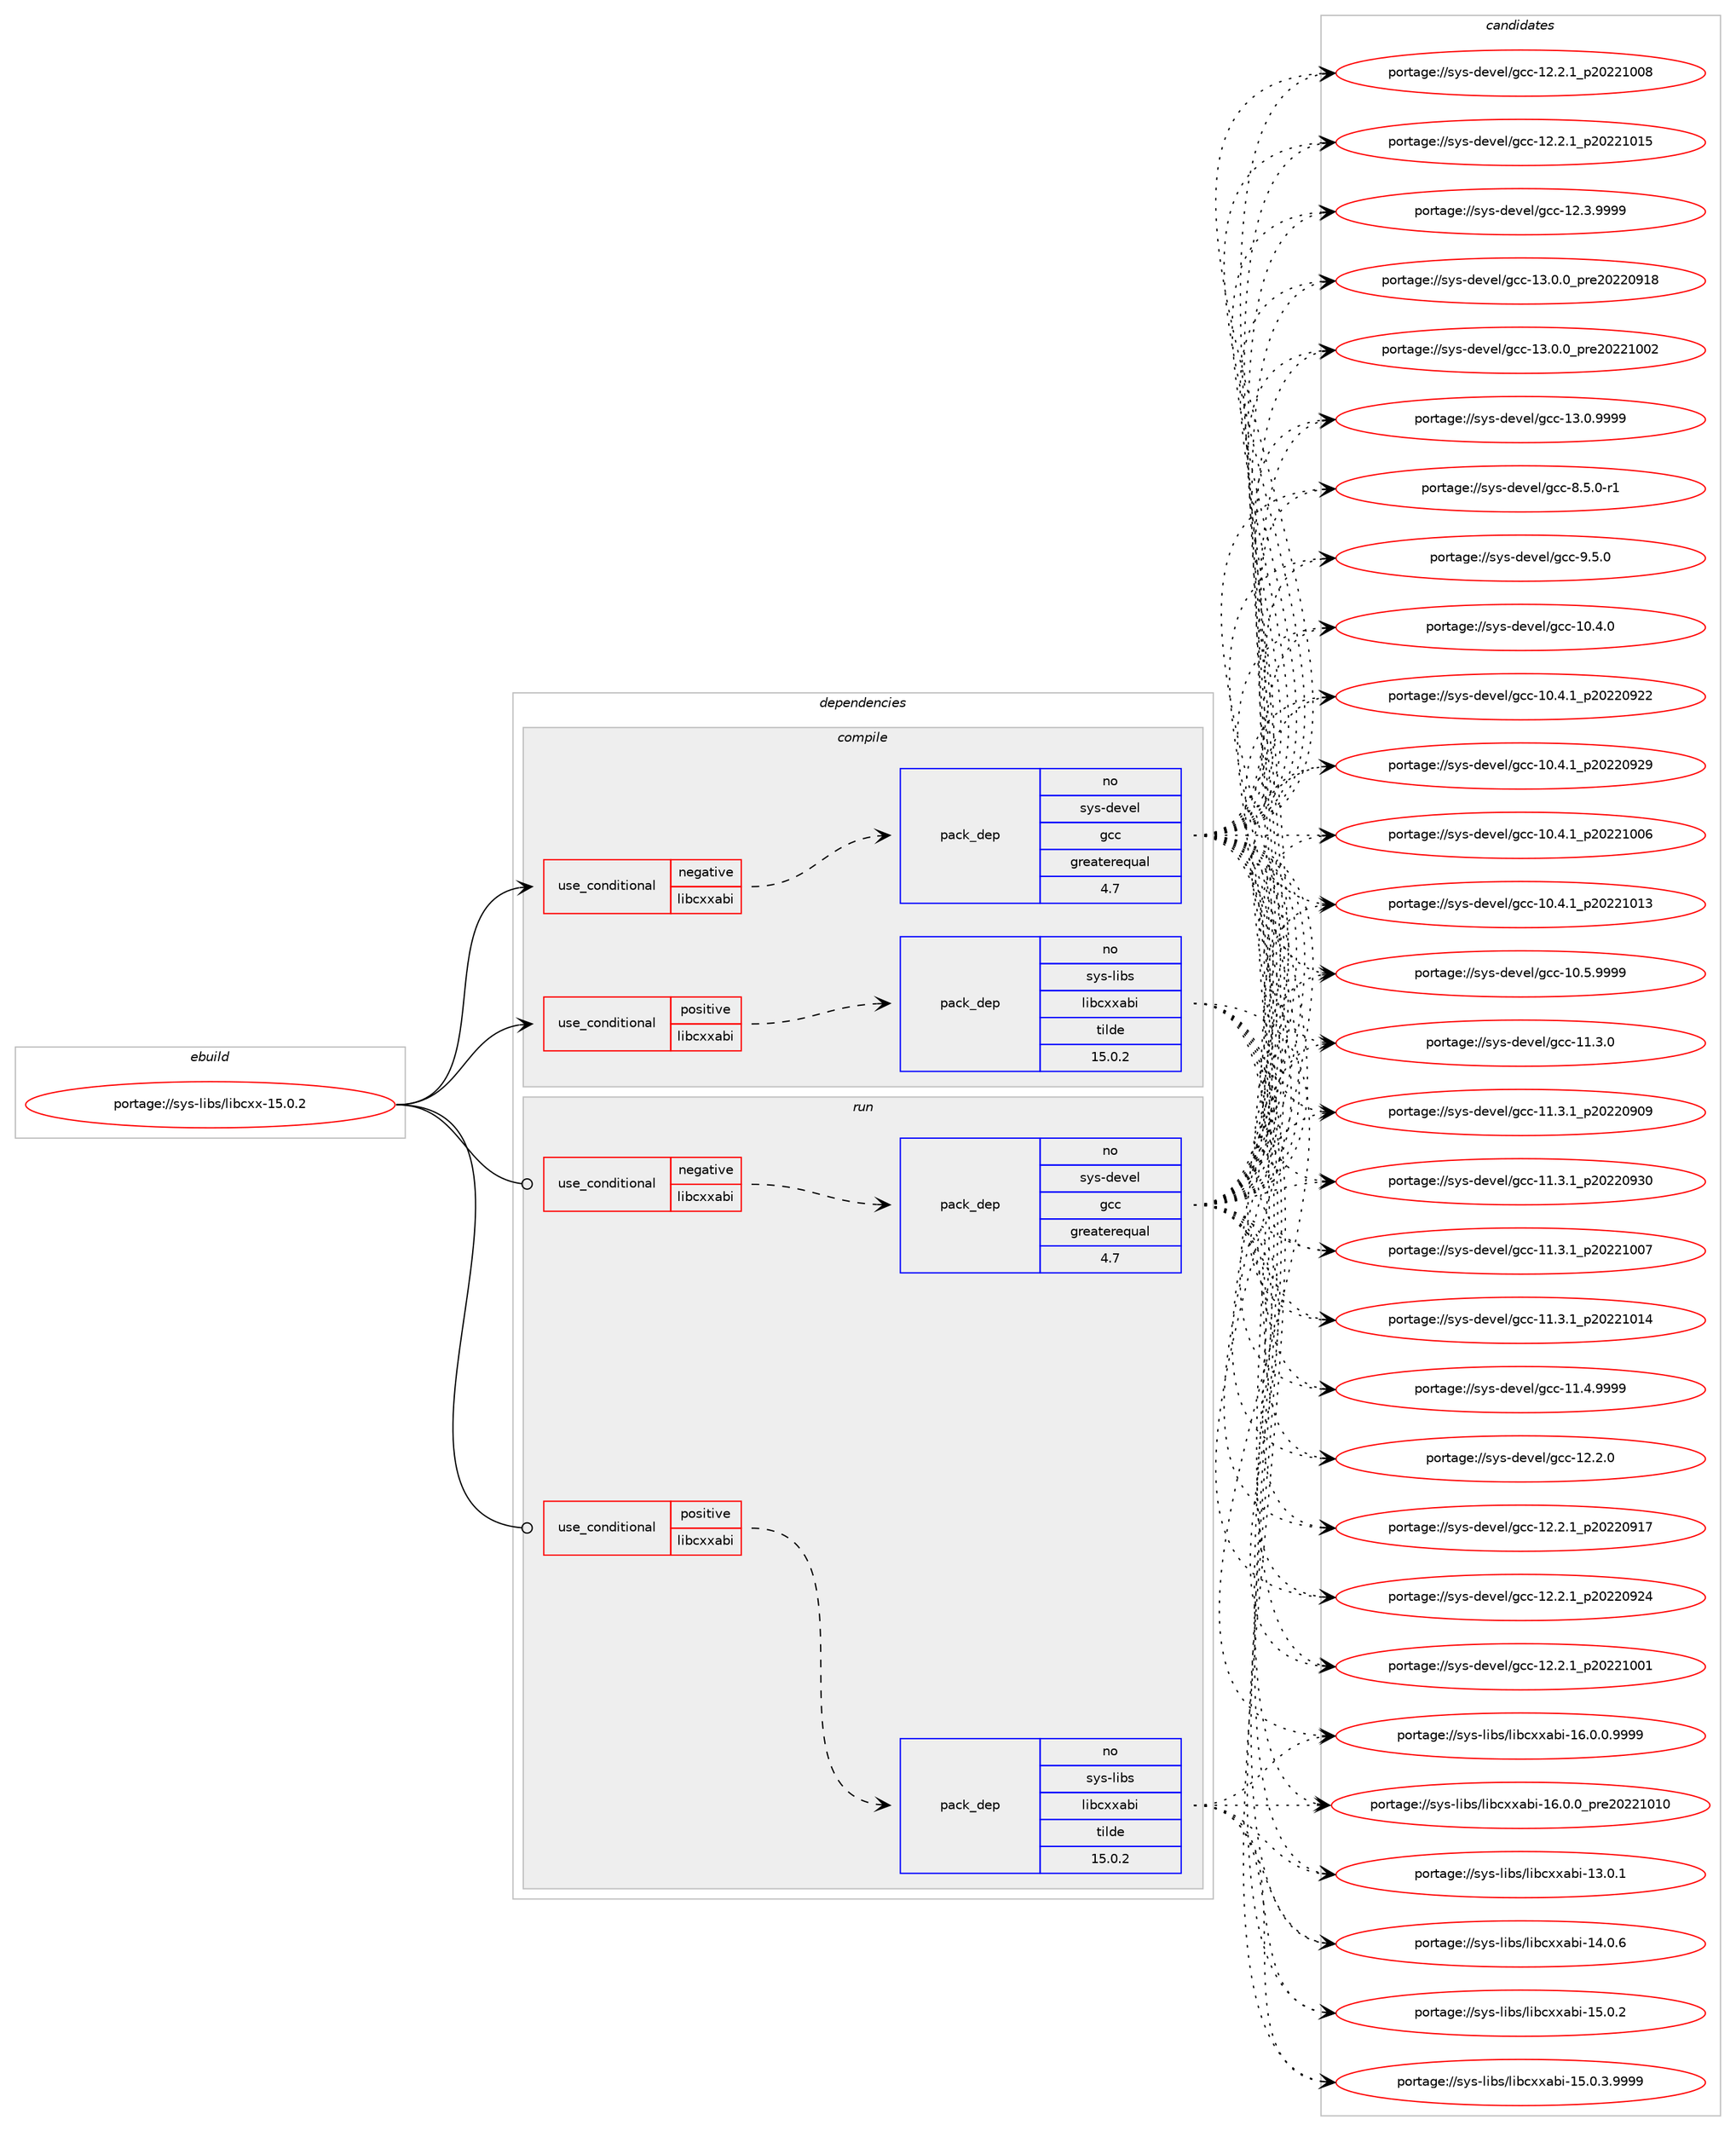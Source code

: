 digraph prolog {

# *************
# Graph options
# *************

newrank=true;
concentrate=true;
compound=true;
graph [rankdir=LR,fontname=Helvetica,fontsize=10,ranksep=1.5];#, ranksep=2.5, nodesep=0.2];
edge  [arrowhead=vee];
node  [fontname=Helvetica,fontsize=10];

# **********
# The ebuild
# **********

subgraph cluster_leftcol {
color=gray;
rank=same;
label=<<i>ebuild</i>>;
id [label="portage://sys-libs/libcxx-15.0.2", color=red, width=4, href="../sys-libs/libcxx-15.0.2.svg"];
}

# ****************
# The dependencies
# ****************

subgraph cluster_midcol {
color=gray;
label=<<i>dependencies</i>>;
subgraph cluster_compile {
fillcolor="#eeeeee";
style=filled;
label=<<i>compile</i>>;
subgraph cond220 {
dependency369 [label=<<TABLE BORDER="0" CELLBORDER="1" CELLSPACING="0" CELLPADDING="4"><TR><TD ROWSPAN="3" CELLPADDING="10">use_conditional</TD></TR><TR><TD>negative</TD></TR><TR><TD>libcxxabi</TD></TR></TABLE>>, shape=none, color=red];
subgraph pack148 {
dependency370 [label=<<TABLE BORDER="0" CELLBORDER="1" CELLSPACING="0" CELLPADDING="4" WIDTH="220"><TR><TD ROWSPAN="6" CELLPADDING="30">pack_dep</TD></TR><TR><TD WIDTH="110">no</TD></TR><TR><TD>sys-devel</TD></TR><TR><TD>gcc</TD></TR><TR><TD>greaterequal</TD></TR><TR><TD>4.7</TD></TR></TABLE>>, shape=none, color=blue];
}
dependency369:e -> dependency370:w [weight=20,style="dashed",arrowhead="vee"];
}
id:e -> dependency369:w [weight=20,style="solid",arrowhead="vee"];
subgraph cond221 {
dependency371 [label=<<TABLE BORDER="0" CELLBORDER="1" CELLSPACING="0" CELLPADDING="4"><TR><TD ROWSPAN="3" CELLPADDING="10">use_conditional</TD></TR><TR><TD>positive</TD></TR><TR><TD>libcxxabi</TD></TR></TABLE>>, shape=none, color=red];
subgraph pack149 {
dependency372 [label=<<TABLE BORDER="0" CELLBORDER="1" CELLSPACING="0" CELLPADDING="4" WIDTH="220"><TR><TD ROWSPAN="6" CELLPADDING="30">pack_dep</TD></TR><TR><TD WIDTH="110">no</TD></TR><TR><TD>sys-libs</TD></TR><TR><TD>libcxxabi</TD></TR><TR><TD>tilde</TD></TR><TR><TD>15.0.2</TD></TR></TABLE>>, shape=none, color=blue];
}
dependency371:e -> dependency372:w [weight=20,style="dashed",arrowhead="vee"];
}
id:e -> dependency371:w [weight=20,style="solid",arrowhead="vee"];
# *** BEGIN UNKNOWN DEPENDENCY TYPE (TODO) ***
# id -> package_dependency(portage://sys-libs/libcxx-15.0.2,install,no,sys-devel,llvm,none,[,,],[slot(15)],[])
# *** END UNKNOWN DEPENDENCY TYPE (TODO) ***

# *** BEGIN UNKNOWN DEPENDENCY TYPE (TODO) ***
# id -> package_dependency(portage://sys-libs/libcxx-15.0.2,install,strong,sys-devel,llvm,none,[,,],[slot(0)],[])
# *** END UNKNOWN DEPENDENCY TYPE (TODO) ***

}
subgraph cluster_compileandrun {
fillcolor="#eeeeee";
style=filled;
label=<<i>compile and run</i>>;
}
subgraph cluster_run {
fillcolor="#eeeeee";
style=filled;
label=<<i>run</i>>;
subgraph cond222 {
dependency373 [label=<<TABLE BORDER="0" CELLBORDER="1" CELLSPACING="0" CELLPADDING="4"><TR><TD ROWSPAN="3" CELLPADDING="10">use_conditional</TD></TR><TR><TD>negative</TD></TR><TR><TD>libcxxabi</TD></TR></TABLE>>, shape=none, color=red];
subgraph pack150 {
dependency374 [label=<<TABLE BORDER="0" CELLBORDER="1" CELLSPACING="0" CELLPADDING="4" WIDTH="220"><TR><TD ROWSPAN="6" CELLPADDING="30">pack_dep</TD></TR><TR><TD WIDTH="110">no</TD></TR><TR><TD>sys-devel</TD></TR><TR><TD>gcc</TD></TR><TR><TD>greaterequal</TD></TR><TR><TD>4.7</TD></TR></TABLE>>, shape=none, color=blue];
}
dependency373:e -> dependency374:w [weight=20,style="dashed",arrowhead="vee"];
}
id:e -> dependency373:w [weight=20,style="solid",arrowhead="odot"];
subgraph cond223 {
dependency375 [label=<<TABLE BORDER="0" CELLBORDER="1" CELLSPACING="0" CELLPADDING="4"><TR><TD ROWSPAN="3" CELLPADDING="10">use_conditional</TD></TR><TR><TD>positive</TD></TR><TR><TD>libcxxabi</TD></TR></TABLE>>, shape=none, color=red];
subgraph pack151 {
dependency376 [label=<<TABLE BORDER="0" CELLBORDER="1" CELLSPACING="0" CELLPADDING="4" WIDTH="220"><TR><TD ROWSPAN="6" CELLPADDING="30">pack_dep</TD></TR><TR><TD WIDTH="110">no</TD></TR><TR><TD>sys-libs</TD></TR><TR><TD>libcxxabi</TD></TR><TR><TD>tilde</TD></TR><TR><TD>15.0.2</TD></TR></TABLE>>, shape=none, color=blue];
}
dependency375:e -> dependency376:w [weight=20,style="dashed",arrowhead="vee"];
}
id:e -> dependency375:w [weight=20,style="solid",arrowhead="odot"];
}
}

# **************
# The candidates
# **************

subgraph cluster_choices {
rank=same;
color=gray;
label=<<i>candidates</i>>;

subgraph choice148 {
color=black;
nodesep=1;
choice1151211154510010111810110847103999945494846524648 [label="portage://sys-devel/gcc-10.4.0", color=red, width=4,href="../sys-devel/gcc-10.4.0.svg"];
choice1151211154510010111810110847103999945494846524649951125048505048575050 [label="portage://sys-devel/gcc-10.4.1_p20220922", color=red, width=4,href="../sys-devel/gcc-10.4.1_p20220922.svg"];
choice1151211154510010111810110847103999945494846524649951125048505048575057 [label="portage://sys-devel/gcc-10.4.1_p20220929", color=red, width=4,href="../sys-devel/gcc-10.4.1_p20220929.svg"];
choice1151211154510010111810110847103999945494846524649951125048505049484854 [label="portage://sys-devel/gcc-10.4.1_p20221006", color=red, width=4,href="../sys-devel/gcc-10.4.1_p20221006.svg"];
choice1151211154510010111810110847103999945494846524649951125048505049484951 [label="portage://sys-devel/gcc-10.4.1_p20221013", color=red, width=4,href="../sys-devel/gcc-10.4.1_p20221013.svg"];
choice1151211154510010111810110847103999945494846534657575757 [label="portage://sys-devel/gcc-10.5.9999", color=red, width=4,href="../sys-devel/gcc-10.5.9999.svg"];
choice1151211154510010111810110847103999945494946514648 [label="portage://sys-devel/gcc-11.3.0", color=red, width=4,href="../sys-devel/gcc-11.3.0.svg"];
choice1151211154510010111810110847103999945494946514649951125048505048574857 [label="portage://sys-devel/gcc-11.3.1_p20220909", color=red, width=4,href="../sys-devel/gcc-11.3.1_p20220909.svg"];
choice1151211154510010111810110847103999945494946514649951125048505048575148 [label="portage://sys-devel/gcc-11.3.1_p20220930", color=red, width=4,href="../sys-devel/gcc-11.3.1_p20220930.svg"];
choice1151211154510010111810110847103999945494946514649951125048505049484855 [label="portage://sys-devel/gcc-11.3.1_p20221007", color=red, width=4,href="../sys-devel/gcc-11.3.1_p20221007.svg"];
choice1151211154510010111810110847103999945494946514649951125048505049484952 [label="portage://sys-devel/gcc-11.3.1_p20221014", color=red, width=4,href="../sys-devel/gcc-11.3.1_p20221014.svg"];
choice1151211154510010111810110847103999945494946524657575757 [label="portage://sys-devel/gcc-11.4.9999", color=red, width=4,href="../sys-devel/gcc-11.4.9999.svg"];
choice1151211154510010111810110847103999945495046504648 [label="portage://sys-devel/gcc-12.2.0", color=red, width=4,href="../sys-devel/gcc-12.2.0.svg"];
choice1151211154510010111810110847103999945495046504649951125048505048574955 [label="portage://sys-devel/gcc-12.2.1_p20220917", color=red, width=4,href="../sys-devel/gcc-12.2.1_p20220917.svg"];
choice1151211154510010111810110847103999945495046504649951125048505048575052 [label="portage://sys-devel/gcc-12.2.1_p20220924", color=red, width=4,href="../sys-devel/gcc-12.2.1_p20220924.svg"];
choice1151211154510010111810110847103999945495046504649951125048505049484849 [label="portage://sys-devel/gcc-12.2.1_p20221001", color=red, width=4,href="../sys-devel/gcc-12.2.1_p20221001.svg"];
choice1151211154510010111810110847103999945495046504649951125048505049484856 [label="portage://sys-devel/gcc-12.2.1_p20221008", color=red, width=4,href="../sys-devel/gcc-12.2.1_p20221008.svg"];
choice1151211154510010111810110847103999945495046504649951125048505049484953 [label="portage://sys-devel/gcc-12.2.1_p20221015", color=red, width=4,href="../sys-devel/gcc-12.2.1_p20221015.svg"];
choice1151211154510010111810110847103999945495046514657575757 [label="portage://sys-devel/gcc-12.3.9999", color=red, width=4,href="../sys-devel/gcc-12.3.9999.svg"];
choice1151211154510010111810110847103999945495146484648951121141015048505048574956 [label="portage://sys-devel/gcc-13.0.0_pre20220918", color=red, width=4,href="../sys-devel/gcc-13.0.0_pre20220918.svg"];
choice1151211154510010111810110847103999945495146484648951121141015048505049484850 [label="portage://sys-devel/gcc-13.0.0_pre20221002", color=red, width=4,href="../sys-devel/gcc-13.0.0_pre20221002.svg"];
choice1151211154510010111810110847103999945495146484657575757 [label="portage://sys-devel/gcc-13.0.9999", color=red, width=4,href="../sys-devel/gcc-13.0.9999.svg"];
choice115121115451001011181011084710399994556465346484511449 [label="portage://sys-devel/gcc-8.5.0-r1", color=red, width=4,href="../sys-devel/gcc-8.5.0-r1.svg"];
choice11512111545100101118101108471039999455746534648 [label="portage://sys-devel/gcc-9.5.0", color=red, width=4,href="../sys-devel/gcc-9.5.0.svg"];
dependency370:e -> choice1151211154510010111810110847103999945494846524648:w [style=dotted,weight="100"];
dependency370:e -> choice1151211154510010111810110847103999945494846524649951125048505048575050:w [style=dotted,weight="100"];
dependency370:e -> choice1151211154510010111810110847103999945494846524649951125048505048575057:w [style=dotted,weight="100"];
dependency370:e -> choice1151211154510010111810110847103999945494846524649951125048505049484854:w [style=dotted,weight="100"];
dependency370:e -> choice1151211154510010111810110847103999945494846524649951125048505049484951:w [style=dotted,weight="100"];
dependency370:e -> choice1151211154510010111810110847103999945494846534657575757:w [style=dotted,weight="100"];
dependency370:e -> choice1151211154510010111810110847103999945494946514648:w [style=dotted,weight="100"];
dependency370:e -> choice1151211154510010111810110847103999945494946514649951125048505048574857:w [style=dotted,weight="100"];
dependency370:e -> choice1151211154510010111810110847103999945494946514649951125048505048575148:w [style=dotted,weight="100"];
dependency370:e -> choice1151211154510010111810110847103999945494946514649951125048505049484855:w [style=dotted,weight="100"];
dependency370:e -> choice1151211154510010111810110847103999945494946514649951125048505049484952:w [style=dotted,weight="100"];
dependency370:e -> choice1151211154510010111810110847103999945494946524657575757:w [style=dotted,weight="100"];
dependency370:e -> choice1151211154510010111810110847103999945495046504648:w [style=dotted,weight="100"];
dependency370:e -> choice1151211154510010111810110847103999945495046504649951125048505048574955:w [style=dotted,weight="100"];
dependency370:e -> choice1151211154510010111810110847103999945495046504649951125048505048575052:w [style=dotted,weight="100"];
dependency370:e -> choice1151211154510010111810110847103999945495046504649951125048505049484849:w [style=dotted,weight="100"];
dependency370:e -> choice1151211154510010111810110847103999945495046504649951125048505049484856:w [style=dotted,weight="100"];
dependency370:e -> choice1151211154510010111810110847103999945495046504649951125048505049484953:w [style=dotted,weight="100"];
dependency370:e -> choice1151211154510010111810110847103999945495046514657575757:w [style=dotted,weight="100"];
dependency370:e -> choice1151211154510010111810110847103999945495146484648951121141015048505048574956:w [style=dotted,weight="100"];
dependency370:e -> choice1151211154510010111810110847103999945495146484648951121141015048505049484850:w [style=dotted,weight="100"];
dependency370:e -> choice1151211154510010111810110847103999945495146484657575757:w [style=dotted,weight="100"];
dependency370:e -> choice115121115451001011181011084710399994556465346484511449:w [style=dotted,weight="100"];
dependency370:e -> choice11512111545100101118101108471039999455746534648:w [style=dotted,weight="100"];
}
subgraph choice149 {
color=black;
nodesep=1;
choice1151211154510810598115471081059899120120979810545495146484649 [label="portage://sys-libs/libcxxabi-13.0.1", color=red, width=4,href="../sys-libs/libcxxabi-13.0.1.svg"];
choice1151211154510810598115471081059899120120979810545495246484654 [label="portage://sys-libs/libcxxabi-14.0.6", color=red, width=4,href="../sys-libs/libcxxabi-14.0.6.svg"];
choice1151211154510810598115471081059899120120979810545495346484650 [label="portage://sys-libs/libcxxabi-15.0.2", color=red, width=4,href="../sys-libs/libcxxabi-15.0.2.svg"];
choice11512111545108105981154710810598991201209798105454953464846514657575757 [label="portage://sys-libs/libcxxabi-15.0.3.9999", color=red, width=4,href="../sys-libs/libcxxabi-15.0.3.9999.svg"];
choice11512111545108105981154710810598991201209798105454954464846484657575757 [label="portage://sys-libs/libcxxabi-16.0.0.9999", color=red, width=4,href="../sys-libs/libcxxabi-16.0.0.9999.svg"];
choice1151211154510810598115471081059899120120979810545495446484648951121141015048505049484948 [label="portage://sys-libs/libcxxabi-16.0.0_pre20221010", color=red, width=4,href="../sys-libs/libcxxabi-16.0.0_pre20221010.svg"];
dependency372:e -> choice1151211154510810598115471081059899120120979810545495146484649:w [style=dotted,weight="100"];
dependency372:e -> choice1151211154510810598115471081059899120120979810545495246484654:w [style=dotted,weight="100"];
dependency372:e -> choice1151211154510810598115471081059899120120979810545495346484650:w [style=dotted,weight="100"];
dependency372:e -> choice11512111545108105981154710810598991201209798105454953464846514657575757:w [style=dotted,weight="100"];
dependency372:e -> choice11512111545108105981154710810598991201209798105454954464846484657575757:w [style=dotted,weight="100"];
dependency372:e -> choice1151211154510810598115471081059899120120979810545495446484648951121141015048505049484948:w [style=dotted,weight="100"];
}
subgraph choice150 {
color=black;
nodesep=1;
choice1151211154510010111810110847103999945494846524648 [label="portage://sys-devel/gcc-10.4.0", color=red, width=4,href="../sys-devel/gcc-10.4.0.svg"];
choice1151211154510010111810110847103999945494846524649951125048505048575050 [label="portage://sys-devel/gcc-10.4.1_p20220922", color=red, width=4,href="../sys-devel/gcc-10.4.1_p20220922.svg"];
choice1151211154510010111810110847103999945494846524649951125048505048575057 [label="portage://sys-devel/gcc-10.4.1_p20220929", color=red, width=4,href="../sys-devel/gcc-10.4.1_p20220929.svg"];
choice1151211154510010111810110847103999945494846524649951125048505049484854 [label="portage://sys-devel/gcc-10.4.1_p20221006", color=red, width=4,href="../sys-devel/gcc-10.4.1_p20221006.svg"];
choice1151211154510010111810110847103999945494846524649951125048505049484951 [label="portage://sys-devel/gcc-10.4.1_p20221013", color=red, width=4,href="../sys-devel/gcc-10.4.1_p20221013.svg"];
choice1151211154510010111810110847103999945494846534657575757 [label="portage://sys-devel/gcc-10.5.9999", color=red, width=4,href="../sys-devel/gcc-10.5.9999.svg"];
choice1151211154510010111810110847103999945494946514648 [label="portage://sys-devel/gcc-11.3.0", color=red, width=4,href="../sys-devel/gcc-11.3.0.svg"];
choice1151211154510010111810110847103999945494946514649951125048505048574857 [label="portage://sys-devel/gcc-11.3.1_p20220909", color=red, width=4,href="../sys-devel/gcc-11.3.1_p20220909.svg"];
choice1151211154510010111810110847103999945494946514649951125048505048575148 [label="portage://sys-devel/gcc-11.3.1_p20220930", color=red, width=4,href="../sys-devel/gcc-11.3.1_p20220930.svg"];
choice1151211154510010111810110847103999945494946514649951125048505049484855 [label="portage://sys-devel/gcc-11.3.1_p20221007", color=red, width=4,href="../sys-devel/gcc-11.3.1_p20221007.svg"];
choice1151211154510010111810110847103999945494946514649951125048505049484952 [label="portage://sys-devel/gcc-11.3.1_p20221014", color=red, width=4,href="../sys-devel/gcc-11.3.1_p20221014.svg"];
choice1151211154510010111810110847103999945494946524657575757 [label="portage://sys-devel/gcc-11.4.9999", color=red, width=4,href="../sys-devel/gcc-11.4.9999.svg"];
choice1151211154510010111810110847103999945495046504648 [label="portage://sys-devel/gcc-12.2.0", color=red, width=4,href="../sys-devel/gcc-12.2.0.svg"];
choice1151211154510010111810110847103999945495046504649951125048505048574955 [label="portage://sys-devel/gcc-12.2.1_p20220917", color=red, width=4,href="../sys-devel/gcc-12.2.1_p20220917.svg"];
choice1151211154510010111810110847103999945495046504649951125048505048575052 [label="portage://sys-devel/gcc-12.2.1_p20220924", color=red, width=4,href="../sys-devel/gcc-12.2.1_p20220924.svg"];
choice1151211154510010111810110847103999945495046504649951125048505049484849 [label="portage://sys-devel/gcc-12.2.1_p20221001", color=red, width=4,href="../sys-devel/gcc-12.2.1_p20221001.svg"];
choice1151211154510010111810110847103999945495046504649951125048505049484856 [label="portage://sys-devel/gcc-12.2.1_p20221008", color=red, width=4,href="../sys-devel/gcc-12.2.1_p20221008.svg"];
choice1151211154510010111810110847103999945495046504649951125048505049484953 [label="portage://sys-devel/gcc-12.2.1_p20221015", color=red, width=4,href="../sys-devel/gcc-12.2.1_p20221015.svg"];
choice1151211154510010111810110847103999945495046514657575757 [label="portage://sys-devel/gcc-12.3.9999", color=red, width=4,href="../sys-devel/gcc-12.3.9999.svg"];
choice1151211154510010111810110847103999945495146484648951121141015048505048574956 [label="portage://sys-devel/gcc-13.0.0_pre20220918", color=red, width=4,href="../sys-devel/gcc-13.0.0_pre20220918.svg"];
choice1151211154510010111810110847103999945495146484648951121141015048505049484850 [label="portage://sys-devel/gcc-13.0.0_pre20221002", color=red, width=4,href="../sys-devel/gcc-13.0.0_pre20221002.svg"];
choice1151211154510010111810110847103999945495146484657575757 [label="portage://sys-devel/gcc-13.0.9999", color=red, width=4,href="../sys-devel/gcc-13.0.9999.svg"];
choice115121115451001011181011084710399994556465346484511449 [label="portage://sys-devel/gcc-8.5.0-r1", color=red, width=4,href="../sys-devel/gcc-8.5.0-r1.svg"];
choice11512111545100101118101108471039999455746534648 [label="portage://sys-devel/gcc-9.5.0", color=red, width=4,href="../sys-devel/gcc-9.5.0.svg"];
dependency374:e -> choice1151211154510010111810110847103999945494846524648:w [style=dotted,weight="100"];
dependency374:e -> choice1151211154510010111810110847103999945494846524649951125048505048575050:w [style=dotted,weight="100"];
dependency374:e -> choice1151211154510010111810110847103999945494846524649951125048505048575057:w [style=dotted,weight="100"];
dependency374:e -> choice1151211154510010111810110847103999945494846524649951125048505049484854:w [style=dotted,weight="100"];
dependency374:e -> choice1151211154510010111810110847103999945494846524649951125048505049484951:w [style=dotted,weight="100"];
dependency374:e -> choice1151211154510010111810110847103999945494846534657575757:w [style=dotted,weight="100"];
dependency374:e -> choice1151211154510010111810110847103999945494946514648:w [style=dotted,weight="100"];
dependency374:e -> choice1151211154510010111810110847103999945494946514649951125048505048574857:w [style=dotted,weight="100"];
dependency374:e -> choice1151211154510010111810110847103999945494946514649951125048505048575148:w [style=dotted,weight="100"];
dependency374:e -> choice1151211154510010111810110847103999945494946514649951125048505049484855:w [style=dotted,weight="100"];
dependency374:e -> choice1151211154510010111810110847103999945494946514649951125048505049484952:w [style=dotted,weight="100"];
dependency374:e -> choice1151211154510010111810110847103999945494946524657575757:w [style=dotted,weight="100"];
dependency374:e -> choice1151211154510010111810110847103999945495046504648:w [style=dotted,weight="100"];
dependency374:e -> choice1151211154510010111810110847103999945495046504649951125048505048574955:w [style=dotted,weight="100"];
dependency374:e -> choice1151211154510010111810110847103999945495046504649951125048505048575052:w [style=dotted,weight="100"];
dependency374:e -> choice1151211154510010111810110847103999945495046504649951125048505049484849:w [style=dotted,weight="100"];
dependency374:e -> choice1151211154510010111810110847103999945495046504649951125048505049484856:w [style=dotted,weight="100"];
dependency374:e -> choice1151211154510010111810110847103999945495046504649951125048505049484953:w [style=dotted,weight="100"];
dependency374:e -> choice1151211154510010111810110847103999945495046514657575757:w [style=dotted,weight="100"];
dependency374:e -> choice1151211154510010111810110847103999945495146484648951121141015048505048574956:w [style=dotted,weight="100"];
dependency374:e -> choice1151211154510010111810110847103999945495146484648951121141015048505049484850:w [style=dotted,weight="100"];
dependency374:e -> choice1151211154510010111810110847103999945495146484657575757:w [style=dotted,weight="100"];
dependency374:e -> choice115121115451001011181011084710399994556465346484511449:w [style=dotted,weight="100"];
dependency374:e -> choice11512111545100101118101108471039999455746534648:w [style=dotted,weight="100"];
}
subgraph choice151 {
color=black;
nodesep=1;
choice1151211154510810598115471081059899120120979810545495146484649 [label="portage://sys-libs/libcxxabi-13.0.1", color=red, width=4,href="../sys-libs/libcxxabi-13.0.1.svg"];
choice1151211154510810598115471081059899120120979810545495246484654 [label="portage://sys-libs/libcxxabi-14.0.6", color=red, width=4,href="../sys-libs/libcxxabi-14.0.6.svg"];
choice1151211154510810598115471081059899120120979810545495346484650 [label="portage://sys-libs/libcxxabi-15.0.2", color=red, width=4,href="../sys-libs/libcxxabi-15.0.2.svg"];
choice11512111545108105981154710810598991201209798105454953464846514657575757 [label="portage://sys-libs/libcxxabi-15.0.3.9999", color=red, width=4,href="../sys-libs/libcxxabi-15.0.3.9999.svg"];
choice11512111545108105981154710810598991201209798105454954464846484657575757 [label="portage://sys-libs/libcxxabi-16.0.0.9999", color=red, width=4,href="../sys-libs/libcxxabi-16.0.0.9999.svg"];
choice1151211154510810598115471081059899120120979810545495446484648951121141015048505049484948 [label="portage://sys-libs/libcxxabi-16.0.0_pre20221010", color=red, width=4,href="../sys-libs/libcxxabi-16.0.0_pre20221010.svg"];
dependency376:e -> choice1151211154510810598115471081059899120120979810545495146484649:w [style=dotted,weight="100"];
dependency376:e -> choice1151211154510810598115471081059899120120979810545495246484654:w [style=dotted,weight="100"];
dependency376:e -> choice1151211154510810598115471081059899120120979810545495346484650:w [style=dotted,weight="100"];
dependency376:e -> choice11512111545108105981154710810598991201209798105454953464846514657575757:w [style=dotted,weight="100"];
dependency376:e -> choice11512111545108105981154710810598991201209798105454954464846484657575757:w [style=dotted,weight="100"];
dependency376:e -> choice1151211154510810598115471081059899120120979810545495446484648951121141015048505049484948:w [style=dotted,weight="100"];
}
}

}

